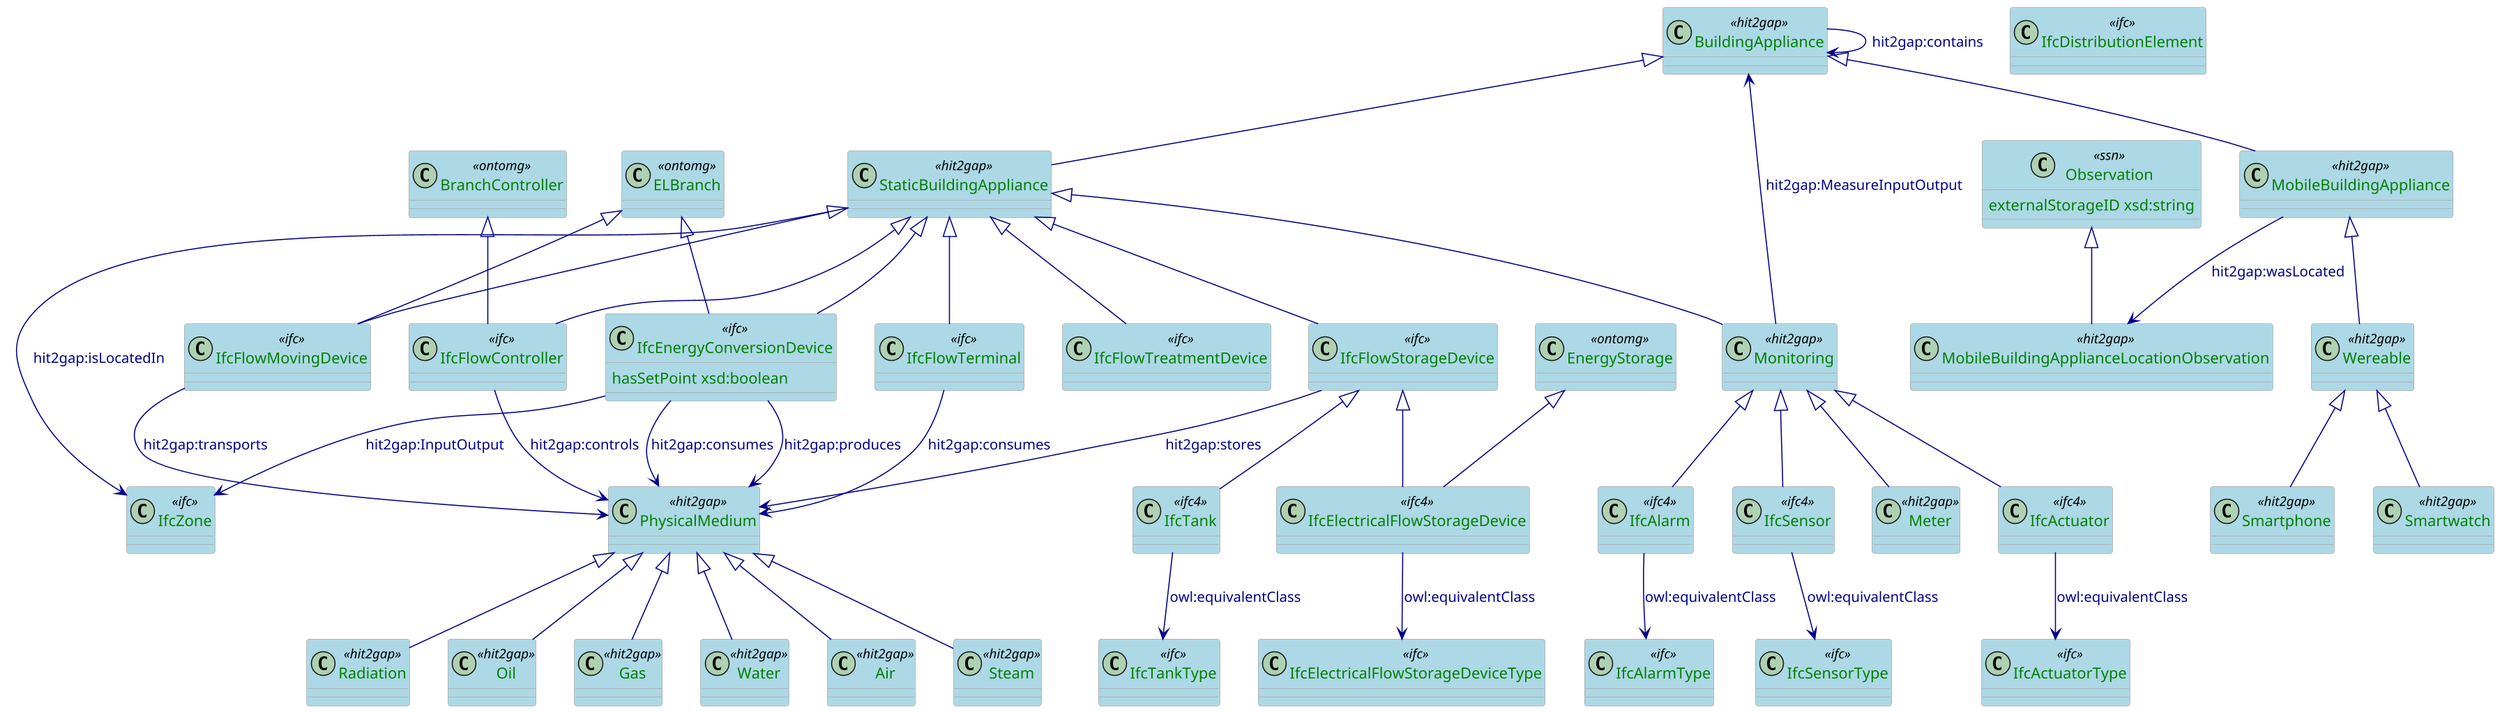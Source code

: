 @startuml

scale 0.5

skinparam class {
  ArrowColor DarkBlue
  ArrowFontColor DarkBlue
  BackgroundColor LightBlue
  BorderColor DarkGrey
}
skinparam dpi 300
skinparam stereotypeCBackgroundColor Wheat
skinparam classAttributeFontColor  Green

class BuildingAppliance <<hit2gap>>

class StaticBuildingAppliance <<hit2gap>>
class MobileBuildingAppliance <<hit2gap>>

class Observation <<ssn>>  {
  externalStorageID xsd:string
}

class MobileBuildingApplianceLocationObservation <<hit2gap>>

class IfcFlowTerminal <<ifc>>
class Monitoring <<hit2gap>>
class Wereable <<hit2gap>>
class Smartwatch <<hit2gap>>
class Smartphone <<hit2gap>>

class IfcZone <<ifc>>
class IfcActuator <<ifc4>>
class IfcActuatorType <<ifc>>

class IfcAlarm <<ifc4>>
class IfcAlarmType <<ifc>>


class IfcSensor <<ifc4>>
class IfcSensorType <<ifc>>

class Meter <<hit2gap>>

class IfcDistributionElement <<ifc>>
class IfcFlowStorageDevice <<ifc>>
class IfcFlowMovingDevice <<ifc>>
class IfcFlowController <<ifc>>
class IfcFlowTreatmentDevice <<ifc>>
class IfcEnergyConversionDevice <<ifc>> {
  hasSetPoint xsd:boolean
}

class IfcElectricalFlowStorageDevice <<ifc4>>
class IfcElectricalFlowStorageDeviceType <<ifc>>
class IfcTank <<ifc4>>
class IfcTankType <<ifc>>


class ELBranch <<ontomg>>
class EnergyStorage <<ontomg>>
class BranchController <<ontomg>>


class PhysicalMedium <<hit2gap>>
class Oil <<hit2gap>>
class Gas <<hit2gap>>
class Water <<hit2gap>>
class Air <<hit2gap>>
class Steam <<hit2gap>>
class Radiation <<hit2gap>>

BuildingAppliance <|-- StaticBuildingAppliance 
BuildingAppliance <|-- MobileBuildingAppliance 

StaticBuildingAppliance <|-- IfcFlowTerminal
StaticBuildingAppliance <|-- Monitoring
MobileBuildingAppliance <|-- Wereable
StaticBuildingAppliance --> IfcZone: hit2gap:isLocatedIn
BuildingAppliance --> BuildingAppliance: hit2gap:contains
Monitoring --> BuildingAppliance: hit2gap:MeasureInputOutput
IfcEnergyConversionDevice --> IfcZone: hit2gap:InputOutput
StaticBuildingAppliance <|-- IfcFlowStorageDevice
IfcFlowStorageDevice <|-- IfcElectricalFlowStorageDevice
IfcFlowStorageDevice <|-- IfcTank
StaticBuildingAppliance <|-- IfcFlowMovingDevice
StaticBuildingAppliance <|-- IfcFlowController
StaticBuildingAppliance <|-- IfcFlowTreatmentDevice
StaticBuildingAppliance <|-- IfcEnergyConversionDevice
Observation <|-- MobileBuildingApplianceLocationObservation
MobileBuildingAppliance --> MobileBuildingApplianceLocationObservation: hit2gap:wasLocated
BranchController <|-- IfcFlowController
EnergyStorage <|-- IfcElectricalFlowStorageDevice
ELBranch <|-- IfcFlowMovingDevice
ELBranch <|-- IfcEnergyConversionDevice

Wereable <|-- Smartwatch
Wereable <|-- Smartphone

Monitoring <|-- IfcSensor
Monitoring <|-- IfcActuator
Monitoring <|-- IfcAlarm
Monitoring <|-- Meter

PhysicalMedium <|-- Oil
PhysicalMedium <|-- Gas
PhysicalMedium <|-- Water
PhysicalMedium <|-- Air
PhysicalMedium <|-- Steam
PhysicalMedium <|-- Radiation

IfcFlowMovingDevice --> PhysicalMedium: hit2gap:transports
IfcEnergyConversionDevice --> PhysicalMedium: hit2gap:consumes
IfcEnergyConversionDevice --> PhysicalMedium: hit2gap:produces
IfcFlowStorageDevice --> PhysicalMedium: hit2gap:stores
IfcFlowController --> PhysicalMedium: hit2gap:controls
IfcFlowTerminal --> PhysicalMedium: hit2gap:consumes

IfcActuator --> IfcActuatorType: owl:equivalentClass
IfcAlarm --> IfcAlarmType: owl:equivalentClass
IfcSensor --> IfcSensorType: owl:equivalentClass
IfcElectricalFlowStorageDevice --> IfcElectricalFlowStorageDeviceType: owl:equivalentClass
IfcTank --> IfcTankType: owl:equivalentClass


@enduml
